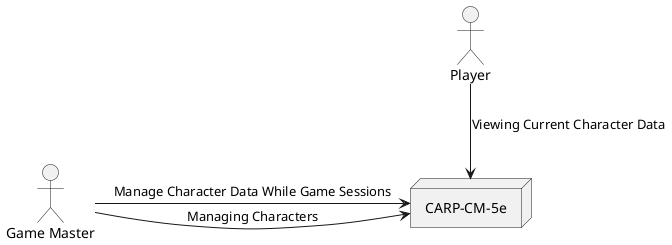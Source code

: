 @startuml

'!theme mono
'COMMENT - skinparam linetype ortho

actor gamemaster as "Game Master"
actor player as "Player"

node carpcm as "CARP-CM-5e"

gamemaster -RIGHT-> carpcm : "Managing Characters"
gamemaster -RIGHT-> carpcm : "Manage Character Data While Game Sessions"

player --> carpcm : "Viewing Current Character Data"

@enduml